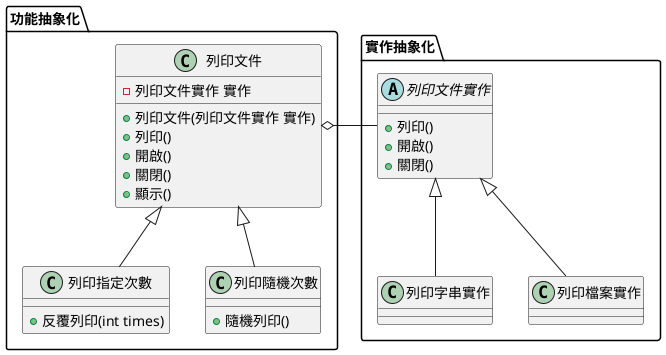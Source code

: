 @startuml class caption 
package 實作抽象化 {

    abstract class 列印文件實作 {
        +列印()
        +開啟()
        +關閉()
    }

    class 列印字串實作 {

    }

    class 列印檔案實作 {

    }

}

package 功能抽象化 {
    class 列印文件 {
        -列印文件實作 實作
        +列印文件(列印文件實作 實作)
        +列印()
        +開啟()
        +關閉()
        +顯示()
    }

    class 列印指定次數 {
        +反覆列印(int times)
    }

    class 列印隨機次數{
        +隨機列印()
    }
}


列印文件實作 <|-- 列印字串實作
列印文件實作 <|-- 列印檔案實作


列印文件 <|-- 列印指定次數
列印文件 <|-- 列印隨機次數

列印文件 o- 列印文件實作

@enduml
